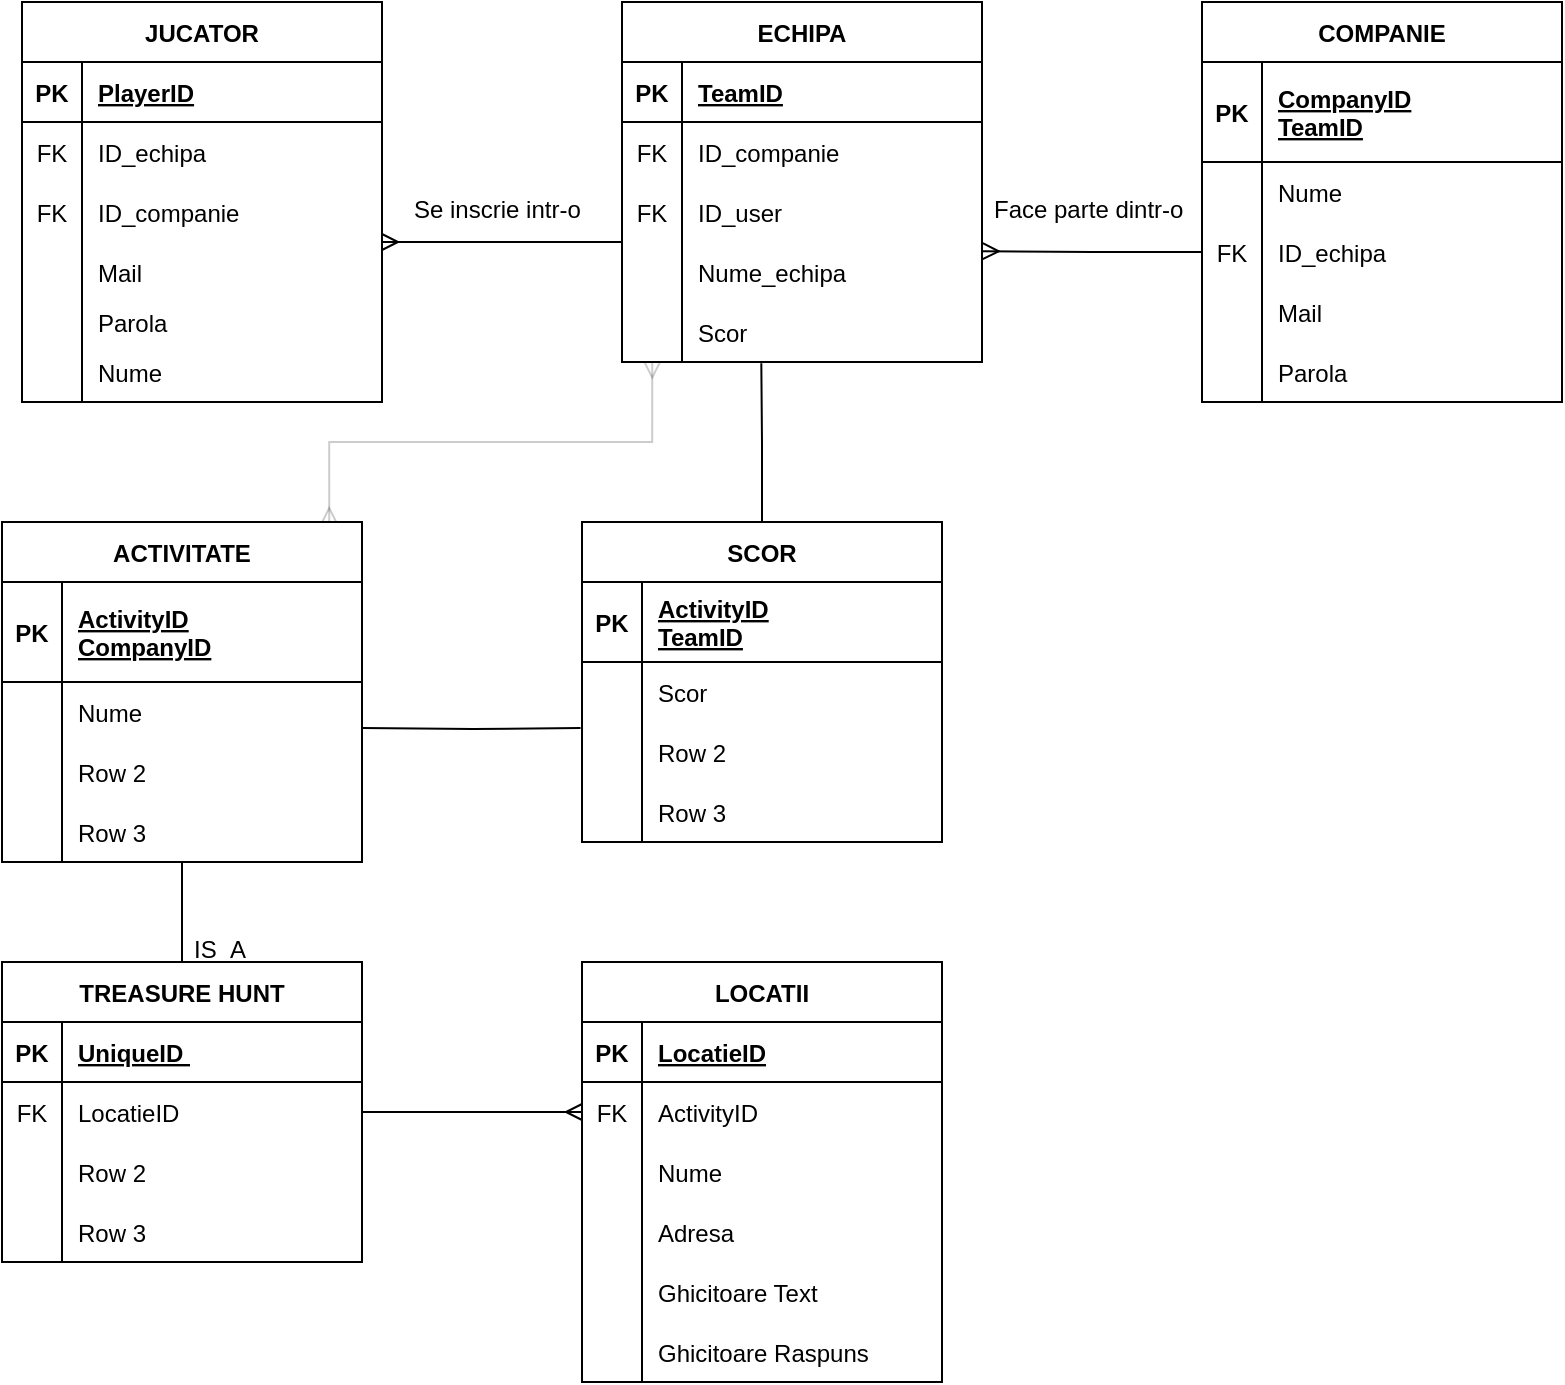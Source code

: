 <mxfile version="17.1.5" type="device"><diagram id="mz1QqFjOSYKeG3S1OMCg" name="Page-1"><mxGraphModel dx="1038" dy="547" grid="1" gridSize="10" guides="1" tooltips="1" connect="1" arrows="1" fold="1" page="1" pageScale="1" pageWidth="850" pageHeight="1100" math="0" shadow="0"><root><mxCell id="0"/><mxCell id="1" parent="0"/><mxCell id="dbJhk50xL3NboGdxP7ek-79" style="edgeStyle=orthogonalEdgeStyle;rounded=0;orthogonalLoop=1;jettySize=auto;html=1;endArrow=ERmany;endFill=0;startArrow=ERmany;startFill=0;exitX=0.084;exitY=0.993;exitDx=0;exitDy=0;exitPerimeter=0;entryX=0.909;entryY=0.006;entryDx=0;entryDy=0;entryPerimeter=0;fillColor=none;opacity=20;" parent="1" source="14LTwnTictSvSLCM12wS-8" target="dbJhk50xL3NboGdxP7ek-66" edge="1"><mxGeometry relative="1" as="geometry"><mxPoint x="414" y="280" as="targetPoint"/></mxGeometry></mxCell><mxCell id="dbJhk50xL3NboGdxP7ek-6" value="COMPANIE" style="shape=table;startSize=30;container=1;collapsible=1;childLayout=tableLayout;fixedRows=1;rowLines=0;fontStyle=1;align=center;resizeLast=1;" parent="1" vertex="1"><mxGeometry x="620" y="40" width="180" height="200" as="geometry"/></mxCell><mxCell id="dbJhk50xL3NboGdxP7ek-7" value="" style="shape=tableRow;horizontal=0;startSize=0;swimlaneHead=0;swimlaneBody=0;fillColor=none;collapsible=0;dropTarget=0;points=[[0,0.5],[1,0.5]];portConstraint=eastwest;top=0;left=0;right=0;bottom=1;" parent="dbJhk50xL3NboGdxP7ek-6" vertex="1"><mxGeometry y="30" width="180" height="50" as="geometry"/></mxCell><mxCell id="dbJhk50xL3NboGdxP7ek-8" value="PK" style="shape=partialRectangle;connectable=0;fillColor=none;top=0;left=0;bottom=0;right=0;fontStyle=1;overflow=hidden;" parent="dbJhk50xL3NboGdxP7ek-7" vertex="1"><mxGeometry width="30" height="50" as="geometry"><mxRectangle width="30" height="50" as="alternateBounds"/></mxGeometry></mxCell><mxCell id="dbJhk50xL3NboGdxP7ek-9" value="CompanyID&#10;TeamID" style="shape=partialRectangle;connectable=0;fillColor=none;top=0;left=0;bottom=0;right=0;align=left;spacingLeft=6;fontStyle=5;overflow=hidden;" parent="dbJhk50xL3NboGdxP7ek-7" vertex="1"><mxGeometry x="30" width="150" height="50" as="geometry"><mxRectangle width="150" height="50" as="alternateBounds"/></mxGeometry></mxCell><mxCell id="dbJhk50xL3NboGdxP7ek-10" value="" style="shape=tableRow;horizontal=0;startSize=0;swimlaneHead=0;swimlaneBody=0;fillColor=none;collapsible=0;dropTarget=0;points=[[0,0.5],[1,0.5]];portConstraint=eastwest;top=0;left=0;right=0;bottom=0;" parent="dbJhk50xL3NboGdxP7ek-6" vertex="1"><mxGeometry y="80" width="180" height="30" as="geometry"/></mxCell><mxCell id="dbJhk50xL3NboGdxP7ek-11" value="" style="shape=partialRectangle;connectable=0;fillColor=none;top=0;left=0;bottom=0;right=0;editable=1;overflow=hidden;" parent="dbJhk50xL3NboGdxP7ek-10" vertex="1"><mxGeometry width="30" height="30" as="geometry"><mxRectangle width="30" height="30" as="alternateBounds"/></mxGeometry></mxCell><mxCell id="dbJhk50xL3NboGdxP7ek-12" value="Nume" style="shape=partialRectangle;connectable=0;fillColor=none;top=0;left=0;bottom=0;right=0;align=left;spacingLeft=6;overflow=hidden;" parent="dbJhk50xL3NboGdxP7ek-10" vertex="1"><mxGeometry x="30" width="150" height="30" as="geometry"><mxRectangle width="150" height="30" as="alternateBounds"/></mxGeometry></mxCell><mxCell id="dbJhk50xL3NboGdxP7ek-13" value="" style="shape=tableRow;horizontal=0;startSize=0;swimlaneHead=0;swimlaneBody=0;fillColor=none;collapsible=0;dropTarget=0;points=[[0,0.5],[1,0.5]];portConstraint=eastwest;top=0;left=0;right=0;bottom=0;" parent="dbJhk50xL3NboGdxP7ek-6" vertex="1"><mxGeometry y="110" width="180" height="30" as="geometry"/></mxCell><mxCell id="dbJhk50xL3NboGdxP7ek-14" value="FK" style="shape=partialRectangle;connectable=0;fillColor=none;top=0;left=0;bottom=0;right=0;editable=1;overflow=hidden;" parent="dbJhk50xL3NboGdxP7ek-13" vertex="1"><mxGeometry width="30" height="30" as="geometry"><mxRectangle width="30" height="30" as="alternateBounds"/></mxGeometry></mxCell><mxCell id="dbJhk50xL3NboGdxP7ek-15" value="ID_echipa" style="shape=partialRectangle;connectable=0;fillColor=none;top=0;left=0;bottom=0;right=0;align=left;spacingLeft=6;overflow=hidden;" parent="dbJhk50xL3NboGdxP7ek-13" vertex="1"><mxGeometry x="30" width="150" height="30" as="geometry"><mxRectangle width="150" height="30" as="alternateBounds"/></mxGeometry></mxCell><mxCell id="dbJhk50xL3NboGdxP7ek-16" value="" style="shape=tableRow;horizontal=0;startSize=0;swimlaneHead=0;swimlaneBody=0;fillColor=none;collapsible=0;dropTarget=0;points=[[0,0.5],[1,0.5]];portConstraint=eastwest;top=0;left=0;right=0;bottom=0;" parent="dbJhk50xL3NboGdxP7ek-6" vertex="1"><mxGeometry y="140" width="180" height="30" as="geometry"/></mxCell><mxCell id="dbJhk50xL3NboGdxP7ek-17" value="" style="shape=partialRectangle;connectable=0;fillColor=none;top=0;left=0;bottom=0;right=0;editable=1;overflow=hidden;" parent="dbJhk50xL3NboGdxP7ek-16" vertex="1"><mxGeometry width="30" height="30" as="geometry"><mxRectangle width="30" height="30" as="alternateBounds"/></mxGeometry></mxCell><mxCell id="dbJhk50xL3NboGdxP7ek-18" value="Mail" style="shape=partialRectangle;connectable=0;fillColor=none;top=0;left=0;bottom=0;right=0;align=left;spacingLeft=6;overflow=hidden;" parent="dbJhk50xL3NboGdxP7ek-16" vertex="1"><mxGeometry x="30" width="150" height="30" as="geometry"><mxRectangle width="150" height="30" as="alternateBounds"/></mxGeometry></mxCell><mxCell id="14LTwnTictSvSLCM12wS-41" value="" style="shape=tableRow;horizontal=0;startSize=0;swimlaneHead=0;swimlaneBody=0;fillColor=none;collapsible=0;dropTarget=0;points=[[0,0.5],[1,0.5]];portConstraint=eastwest;top=0;left=0;right=0;bottom=0;" parent="dbJhk50xL3NboGdxP7ek-6" vertex="1"><mxGeometry y="170" width="180" height="30" as="geometry"/></mxCell><mxCell id="14LTwnTictSvSLCM12wS-42" value="" style="shape=partialRectangle;connectable=0;fillColor=none;top=0;left=0;bottom=0;right=0;editable=1;overflow=hidden;" parent="14LTwnTictSvSLCM12wS-41" vertex="1"><mxGeometry width="30" height="30" as="geometry"><mxRectangle width="30" height="30" as="alternateBounds"/></mxGeometry></mxCell><mxCell id="14LTwnTictSvSLCM12wS-43" value="Parola" style="shape=partialRectangle;connectable=0;fillColor=none;top=0;left=0;bottom=0;right=0;align=left;spacingLeft=6;overflow=hidden;" parent="14LTwnTictSvSLCM12wS-41" vertex="1"><mxGeometry x="30" width="150" height="30" as="geometry"><mxRectangle width="150" height="30" as="alternateBounds"/></mxGeometry></mxCell><mxCell id="dbJhk50xL3NboGdxP7ek-32" value="ECHIPA" style="shape=table;startSize=30;container=1;collapsible=1;childLayout=tableLayout;fixedRows=1;rowLines=0;fontStyle=1;align=center;resizeLast=1;" parent="1" vertex="1"><mxGeometry x="330" y="40" width="180" height="180" as="geometry"/></mxCell><mxCell id="dbJhk50xL3NboGdxP7ek-33" value="" style="shape=tableRow;horizontal=0;startSize=0;swimlaneHead=0;swimlaneBody=0;fillColor=none;collapsible=0;dropTarget=0;points=[[0,0.5],[1,0.5]];portConstraint=eastwest;top=0;left=0;right=0;bottom=1;" parent="dbJhk50xL3NboGdxP7ek-32" vertex="1"><mxGeometry y="30" width="180" height="30" as="geometry"/></mxCell><mxCell id="dbJhk50xL3NboGdxP7ek-34" value="PK" style="shape=partialRectangle;connectable=0;fillColor=none;top=0;left=0;bottom=0;right=0;fontStyle=1;overflow=hidden;" parent="dbJhk50xL3NboGdxP7ek-33" vertex="1"><mxGeometry width="30" height="30" as="geometry"><mxRectangle width="30" height="30" as="alternateBounds"/></mxGeometry></mxCell><mxCell id="dbJhk50xL3NboGdxP7ek-35" value="TeamID" style="shape=partialRectangle;connectable=0;fillColor=none;top=0;left=0;bottom=0;right=0;align=left;spacingLeft=6;fontStyle=5;overflow=hidden;" parent="dbJhk50xL3NboGdxP7ek-33" vertex="1"><mxGeometry x="30" width="150" height="30" as="geometry"><mxRectangle width="150" height="30" as="alternateBounds"/></mxGeometry></mxCell><mxCell id="dbJhk50xL3NboGdxP7ek-36" value="" style="shape=tableRow;horizontal=0;startSize=0;swimlaneHead=0;swimlaneBody=0;fillColor=none;collapsible=0;dropTarget=0;points=[[0,0.5],[1,0.5]];portConstraint=eastwest;top=0;left=0;right=0;bottom=0;" parent="dbJhk50xL3NboGdxP7ek-32" vertex="1"><mxGeometry y="60" width="180" height="30" as="geometry"/></mxCell><mxCell id="dbJhk50xL3NboGdxP7ek-37" value="FK" style="shape=partialRectangle;connectable=0;fillColor=none;top=0;left=0;bottom=0;right=0;editable=1;overflow=hidden;" parent="dbJhk50xL3NboGdxP7ek-36" vertex="1"><mxGeometry width="30" height="30" as="geometry"><mxRectangle width="30" height="30" as="alternateBounds"/></mxGeometry></mxCell><mxCell id="dbJhk50xL3NboGdxP7ek-38" value="ID_companie" style="shape=partialRectangle;connectable=0;fillColor=none;top=0;left=0;bottom=0;right=0;align=left;spacingLeft=6;overflow=hidden;" parent="dbJhk50xL3NboGdxP7ek-36" vertex="1"><mxGeometry x="30" width="150" height="30" as="geometry"><mxRectangle width="150" height="30" as="alternateBounds"/></mxGeometry></mxCell><mxCell id="dbJhk50xL3NboGdxP7ek-39" value="" style="shape=tableRow;horizontal=0;startSize=0;swimlaneHead=0;swimlaneBody=0;fillColor=none;collapsible=0;dropTarget=0;points=[[0,0.5],[1,0.5]];portConstraint=eastwest;top=0;left=0;right=0;bottom=0;" parent="dbJhk50xL3NboGdxP7ek-32" vertex="1"><mxGeometry y="90" width="180" height="30" as="geometry"/></mxCell><mxCell id="dbJhk50xL3NboGdxP7ek-40" value="FK" style="shape=partialRectangle;connectable=0;fillColor=none;top=0;left=0;bottom=0;right=0;editable=1;overflow=hidden;" parent="dbJhk50xL3NboGdxP7ek-39" vertex="1"><mxGeometry width="30" height="30" as="geometry"><mxRectangle width="30" height="30" as="alternateBounds"/></mxGeometry></mxCell><mxCell id="dbJhk50xL3NboGdxP7ek-41" value="ID_user" style="shape=partialRectangle;connectable=0;fillColor=none;top=0;left=0;bottom=0;right=0;align=left;spacingLeft=6;overflow=hidden;" parent="dbJhk50xL3NboGdxP7ek-39" vertex="1"><mxGeometry x="30" width="150" height="30" as="geometry"><mxRectangle width="150" height="30" as="alternateBounds"/></mxGeometry></mxCell><mxCell id="dbJhk50xL3NboGdxP7ek-42" value="" style="shape=tableRow;horizontal=0;startSize=0;swimlaneHead=0;swimlaneBody=0;fillColor=none;collapsible=0;dropTarget=0;points=[[0,0.5],[1,0.5]];portConstraint=eastwest;top=0;left=0;right=0;bottom=0;" parent="dbJhk50xL3NboGdxP7ek-32" vertex="1"><mxGeometry y="120" width="180" height="30" as="geometry"/></mxCell><mxCell id="dbJhk50xL3NboGdxP7ek-43" value="" style="shape=partialRectangle;connectable=0;fillColor=none;top=0;left=0;bottom=0;right=0;editable=1;overflow=hidden;" parent="dbJhk50xL3NboGdxP7ek-42" vertex="1"><mxGeometry width="30" height="30" as="geometry"><mxRectangle width="30" height="30" as="alternateBounds"/></mxGeometry></mxCell><mxCell id="dbJhk50xL3NboGdxP7ek-44" value="Nume_echipa" style="shape=partialRectangle;connectable=0;fillColor=none;top=0;left=0;bottom=0;right=0;align=left;spacingLeft=6;overflow=hidden;" parent="dbJhk50xL3NboGdxP7ek-42" vertex="1"><mxGeometry x="30" width="150" height="30" as="geometry"><mxRectangle width="150" height="30" as="alternateBounds"/></mxGeometry></mxCell><mxCell id="14LTwnTictSvSLCM12wS-8" value="" style="shape=tableRow;horizontal=0;startSize=0;swimlaneHead=0;swimlaneBody=0;fillColor=none;collapsible=0;dropTarget=0;points=[[0,0.5],[1,0.5]];portConstraint=eastwest;top=0;left=0;right=0;bottom=0;" parent="dbJhk50xL3NboGdxP7ek-32" vertex="1"><mxGeometry y="150" width="180" height="30" as="geometry"/></mxCell><mxCell id="14LTwnTictSvSLCM12wS-9" value="" style="shape=partialRectangle;connectable=0;fillColor=none;top=0;left=0;bottom=0;right=0;editable=1;overflow=hidden;" parent="14LTwnTictSvSLCM12wS-8" vertex="1"><mxGeometry width="30" height="30" as="geometry"><mxRectangle width="30" height="30" as="alternateBounds"/></mxGeometry></mxCell><mxCell id="14LTwnTictSvSLCM12wS-10" value="Scor" style="shape=partialRectangle;connectable=0;fillColor=none;top=0;left=0;bottom=0;right=0;align=left;spacingLeft=6;overflow=hidden;" parent="14LTwnTictSvSLCM12wS-8" vertex="1"><mxGeometry x="30" width="150" height="30" as="geometry"><mxRectangle width="150" height="30" as="alternateBounds"/></mxGeometry></mxCell><mxCell id="dbJhk50xL3NboGdxP7ek-49" style="edgeStyle=orthogonalEdgeStyle;rounded=0;orthogonalLoop=1;jettySize=auto;html=1;entryX=1.002;entryY=0.153;entryDx=0;entryDy=0;endArrow=ERmany;endFill=0;entryPerimeter=0;" parent="1" source="dbJhk50xL3NboGdxP7ek-13" target="dbJhk50xL3NboGdxP7ek-42" edge="1"><mxGeometry relative="1" as="geometry"/></mxCell><mxCell id="dbJhk50xL3NboGdxP7ek-50" value="Se inscrie intr-o" style="text;strokeColor=none;fillColor=none;spacingLeft=4;spacingRight=4;overflow=hidden;rotatable=0;points=[[0,0.5],[1,0.5]];portConstraint=eastwest;fontSize=12;" parent="1" vertex="1"><mxGeometry x="220" y="130" width="100" height="30" as="geometry"/></mxCell><mxCell id="dbJhk50xL3NboGdxP7ek-51" value="JUCATOR" style="shape=table;startSize=30;container=1;collapsible=1;childLayout=tableLayout;fixedRows=1;rowLines=0;fontStyle=1;align=center;resizeLast=1;" parent="1" vertex="1"><mxGeometry x="30" y="40" width="180" height="200" as="geometry"/></mxCell><mxCell id="dbJhk50xL3NboGdxP7ek-52" value="" style="shape=tableRow;horizontal=0;startSize=0;swimlaneHead=0;swimlaneBody=0;fillColor=none;collapsible=0;dropTarget=0;points=[[0,0.5],[1,0.5]];portConstraint=eastwest;top=0;left=0;right=0;bottom=1;" parent="dbJhk50xL3NboGdxP7ek-51" vertex="1"><mxGeometry y="30" width="180" height="30" as="geometry"/></mxCell><mxCell id="dbJhk50xL3NboGdxP7ek-53" value="PK" style="shape=partialRectangle;connectable=0;fillColor=none;top=0;left=0;bottom=0;right=0;fontStyle=1;overflow=hidden;" parent="dbJhk50xL3NboGdxP7ek-52" vertex="1"><mxGeometry width="30" height="30" as="geometry"><mxRectangle width="30" height="30" as="alternateBounds"/></mxGeometry></mxCell><mxCell id="dbJhk50xL3NboGdxP7ek-54" value="PlayerID" style="shape=partialRectangle;connectable=0;fillColor=none;top=0;left=0;bottom=0;right=0;align=left;spacingLeft=6;fontStyle=5;overflow=hidden;" parent="dbJhk50xL3NboGdxP7ek-52" vertex="1"><mxGeometry x="30" width="150" height="30" as="geometry"><mxRectangle width="150" height="30" as="alternateBounds"/></mxGeometry></mxCell><mxCell id="dbJhk50xL3NboGdxP7ek-55" value="" style="shape=tableRow;horizontal=0;startSize=0;swimlaneHead=0;swimlaneBody=0;fillColor=none;collapsible=0;dropTarget=0;points=[[0,0.5],[1,0.5]];portConstraint=eastwest;top=0;left=0;right=0;bottom=0;" parent="dbJhk50xL3NboGdxP7ek-51" vertex="1"><mxGeometry y="60" width="180" height="30" as="geometry"/></mxCell><mxCell id="dbJhk50xL3NboGdxP7ek-56" value="FK" style="shape=partialRectangle;connectable=0;fillColor=none;top=0;left=0;bottom=0;right=0;editable=1;overflow=hidden;" parent="dbJhk50xL3NboGdxP7ek-55" vertex="1"><mxGeometry width="30" height="30" as="geometry"><mxRectangle width="30" height="30" as="alternateBounds"/></mxGeometry></mxCell><mxCell id="dbJhk50xL3NboGdxP7ek-57" value="ID_echipa" style="shape=partialRectangle;connectable=0;fillColor=none;top=0;left=0;bottom=0;right=0;align=left;spacingLeft=6;overflow=hidden;" parent="dbJhk50xL3NboGdxP7ek-55" vertex="1"><mxGeometry x="30" width="150" height="30" as="geometry"><mxRectangle width="150" height="30" as="alternateBounds"/></mxGeometry></mxCell><mxCell id="dbJhk50xL3NboGdxP7ek-58" value="" style="shape=tableRow;horizontal=0;startSize=0;swimlaneHead=0;swimlaneBody=0;fillColor=none;collapsible=0;dropTarget=0;points=[[0,0.5],[1,0.5]];portConstraint=eastwest;top=0;left=0;right=0;bottom=0;" parent="dbJhk50xL3NboGdxP7ek-51" vertex="1"><mxGeometry y="90" width="180" height="30" as="geometry"/></mxCell><mxCell id="dbJhk50xL3NboGdxP7ek-59" value="FK" style="shape=partialRectangle;connectable=0;fillColor=none;top=0;left=0;bottom=0;right=0;editable=1;overflow=hidden;" parent="dbJhk50xL3NboGdxP7ek-58" vertex="1"><mxGeometry width="30" height="30" as="geometry"><mxRectangle width="30" height="30" as="alternateBounds"/></mxGeometry></mxCell><mxCell id="dbJhk50xL3NboGdxP7ek-60" value="ID_companie" style="shape=partialRectangle;connectable=0;fillColor=none;top=0;left=0;bottom=0;right=0;align=left;spacingLeft=6;overflow=hidden;" parent="dbJhk50xL3NboGdxP7ek-58" vertex="1"><mxGeometry x="30" width="150" height="30" as="geometry"><mxRectangle width="150" height="30" as="alternateBounds"/></mxGeometry></mxCell><mxCell id="dbJhk50xL3NboGdxP7ek-61" value="" style="shape=tableRow;horizontal=0;startSize=0;swimlaneHead=0;swimlaneBody=0;fillColor=none;collapsible=0;dropTarget=0;points=[[0,0.5],[1,0.5]];portConstraint=eastwest;top=0;left=0;right=0;bottom=0;" parent="dbJhk50xL3NboGdxP7ek-51" vertex="1"><mxGeometry y="120" width="180" height="30" as="geometry"/></mxCell><mxCell id="dbJhk50xL3NboGdxP7ek-62" value="" style="shape=partialRectangle;connectable=0;fillColor=none;top=0;left=0;bottom=0;right=0;editable=1;overflow=hidden;" parent="dbJhk50xL3NboGdxP7ek-61" vertex="1"><mxGeometry width="30" height="30" as="geometry"><mxRectangle width="30" height="30" as="alternateBounds"/></mxGeometry></mxCell><mxCell id="dbJhk50xL3NboGdxP7ek-63" value="Mail" style="shape=partialRectangle;connectable=0;fillColor=none;top=0;left=0;bottom=0;right=0;align=left;spacingLeft=6;overflow=hidden;" parent="dbJhk50xL3NboGdxP7ek-61" vertex="1"><mxGeometry x="30" width="150" height="30" as="geometry"><mxRectangle width="150" height="30" as="alternateBounds"/></mxGeometry></mxCell><mxCell id="14LTwnTictSvSLCM12wS-2" value="" style="shape=tableRow;horizontal=0;startSize=0;swimlaneHead=0;swimlaneBody=0;fillColor=none;collapsible=0;dropTarget=0;points=[[0,0.5],[1,0.5]];portConstraint=eastwest;top=0;left=0;right=0;bottom=0;" parent="dbJhk50xL3NboGdxP7ek-51" vertex="1"><mxGeometry y="150" width="180" height="20" as="geometry"/></mxCell><mxCell id="14LTwnTictSvSLCM12wS-3" value="" style="shape=partialRectangle;connectable=0;fillColor=none;top=0;left=0;bottom=0;right=0;editable=1;overflow=hidden;" parent="14LTwnTictSvSLCM12wS-2" vertex="1"><mxGeometry width="30" height="20" as="geometry"><mxRectangle width="30" height="20" as="alternateBounds"/></mxGeometry></mxCell><mxCell id="14LTwnTictSvSLCM12wS-4" value="Parola" style="shape=partialRectangle;connectable=0;fillColor=none;top=0;left=0;bottom=0;right=0;align=left;spacingLeft=6;overflow=hidden;" parent="14LTwnTictSvSLCM12wS-2" vertex="1"><mxGeometry x="30" width="150" height="20" as="geometry"><mxRectangle width="150" height="20" as="alternateBounds"/></mxGeometry></mxCell><mxCell id="14LTwnTictSvSLCM12wS-5" value="" style="shape=tableRow;horizontal=0;startSize=0;swimlaneHead=0;swimlaneBody=0;fillColor=none;collapsible=0;dropTarget=0;points=[[0,0.5],[1,0.5]];portConstraint=eastwest;top=0;left=0;right=0;bottom=0;" parent="dbJhk50xL3NboGdxP7ek-51" vertex="1"><mxGeometry y="170" width="180" height="30" as="geometry"/></mxCell><mxCell id="14LTwnTictSvSLCM12wS-6" value="" style="shape=partialRectangle;connectable=0;fillColor=none;top=0;left=0;bottom=0;right=0;editable=1;overflow=hidden;" parent="14LTwnTictSvSLCM12wS-5" vertex="1"><mxGeometry width="30" height="30" as="geometry"><mxRectangle width="30" height="30" as="alternateBounds"/></mxGeometry></mxCell><mxCell id="14LTwnTictSvSLCM12wS-7" value="Nume" style="shape=partialRectangle;connectable=0;fillColor=none;top=0;left=0;bottom=0;right=0;align=left;spacingLeft=6;overflow=hidden;" parent="14LTwnTictSvSLCM12wS-5" vertex="1"><mxGeometry x="30" width="150" height="30" as="geometry"><mxRectangle width="150" height="30" as="alternateBounds"/></mxGeometry></mxCell><mxCell id="14LTwnTictSvSLCM12wS-39" style="edgeStyle=orthogonalEdgeStyle;rounded=0;orthogonalLoop=1;jettySize=auto;html=1;endArrow=none;endFill=0;" parent="1" source="dbJhk50xL3NboGdxP7ek-66" target="14LTwnTictSvSLCM12wS-26" edge="1"><mxGeometry relative="1" as="geometry"><mxPoint x="110" y="560" as="targetPoint"/></mxGeometry></mxCell><mxCell id="dbJhk50xL3NboGdxP7ek-66" value="ACTIVITATE" style="shape=table;startSize=30;container=1;collapsible=1;childLayout=tableLayout;fixedRows=1;rowLines=0;fontStyle=1;align=center;resizeLast=1;" parent="1" vertex="1"><mxGeometry x="20" y="300" width="180" height="170" as="geometry"/></mxCell><mxCell id="dbJhk50xL3NboGdxP7ek-67" value="" style="shape=tableRow;horizontal=0;startSize=0;swimlaneHead=0;swimlaneBody=0;fillColor=none;collapsible=0;dropTarget=0;points=[[0,0.5],[1,0.5]];portConstraint=eastwest;top=0;left=0;right=0;bottom=1;" parent="dbJhk50xL3NboGdxP7ek-66" vertex="1"><mxGeometry y="30" width="180" height="50" as="geometry"/></mxCell><mxCell id="dbJhk50xL3NboGdxP7ek-68" value="PK" style="shape=partialRectangle;connectable=0;fillColor=none;top=0;left=0;bottom=0;right=0;fontStyle=1;overflow=hidden;" parent="dbJhk50xL3NboGdxP7ek-67" vertex="1"><mxGeometry width="30" height="50" as="geometry"><mxRectangle width="30" height="50" as="alternateBounds"/></mxGeometry></mxCell><mxCell id="dbJhk50xL3NboGdxP7ek-69" value="ActivityID&#10;CompanyID" style="shape=partialRectangle;connectable=0;fillColor=none;top=0;left=0;bottom=0;right=0;align=left;spacingLeft=6;fontStyle=5;overflow=hidden;" parent="dbJhk50xL3NboGdxP7ek-67" vertex="1"><mxGeometry x="30" width="150" height="50" as="geometry"><mxRectangle width="150" height="50" as="alternateBounds"/></mxGeometry></mxCell><mxCell id="dbJhk50xL3NboGdxP7ek-70" value="" style="shape=tableRow;horizontal=0;startSize=0;swimlaneHead=0;swimlaneBody=0;fillColor=none;collapsible=0;dropTarget=0;points=[[0,0.5],[1,0.5]];portConstraint=eastwest;top=0;left=0;right=0;bottom=0;" parent="dbJhk50xL3NboGdxP7ek-66" vertex="1"><mxGeometry y="80" width="180" height="30" as="geometry"/></mxCell><mxCell id="dbJhk50xL3NboGdxP7ek-71" value="" style="shape=partialRectangle;connectable=0;fillColor=none;top=0;left=0;bottom=0;right=0;editable=1;overflow=hidden;" parent="dbJhk50xL3NboGdxP7ek-70" vertex="1"><mxGeometry width="30" height="30" as="geometry"><mxRectangle width="30" height="30" as="alternateBounds"/></mxGeometry></mxCell><mxCell id="dbJhk50xL3NboGdxP7ek-72" value="Nume" style="shape=partialRectangle;connectable=0;fillColor=none;top=0;left=0;bottom=0;right=0;align=left;spacingLeft=6;overflow=hidden;" parent="dbJhk50xL3NboGdxP7ek-70" vertex="1"><mxGeometry x="30" width="150" height="30" as="geometry"><mxRectangle width="150" height="30" as="alternateBounds"/></mxGeometry></mxCell><mxCell id="dbJhk50xL3NboGdxP7ek-73" value="" style="shape=tableRow;horizontal=0;startSize=0;swimlaneHead=0;swimlaneBody=0;fillColor=none;collapsible=0;dropTarget=0;points=[[0,0.5],[1,0.5]];portConstraint=eastwest;top=0;left=0;right=0;bottom=0;" parent="dbJhk50xL3NboGdxP7ek-66" vertex="1"><mxGeometry y="110" width="180" height="30" as="geometry"/></mxCell><mxCell id="dbJhk50xL3NboGdxP7ek-74" value="" style="shape=partialRectangle;connectable=0;fillColor=none;top=0;left=0;bottom=0;right=0;editable=1;overflow=hidden;" parent="dbJhk50xL3NboGdxP7ek-73" vertex="1"><mxGeometry width="30" height="30" as="geometry"><mxRectangle width="30" height="30" as="alternateBounds"/></mxGeometry></mxCell><mxCell id="dbJhk50xL3NboGdxP7ek-75" value="Row 2" style="shape=partialRectangle;connectable=0;fillColor=none;top=0;left=0;bottom=0;right=0;align=left;spacingLeft=6;overflow=hidden;" parent="dbJhk50xL3NboGdxP7ek-73" vertex="1"><mxGeometry x="30" width="150" height="30" as="geometry"><mxRectangle width="150" height="30" as="alternateBounds"/></mxGeometry></mxCell><mxCell id="dbJhk50xL3NboGdxP7ek-76" value="" style="shape=tableRow;horizontal=0;startSize=0;swimlaneHead=0;swimlaneBody=0;fillColor=none;collapsible=0;dropTarget=0;points=[[0,0.5],[1,0.5]];portConstraint=eastwest;top=0;left=0;right=0;bottom=0;" parent="dbJhk50xL3NboGdxP7ek-66" vertex="1"><mxGeometry y="140" width="180" height="30" as="geometry"/></mxCell><mxCell id="dbJhk50xL3NboGdxP7ek-77" value="" style="shape=partialRectangle;connectable=0;fillColor=none;top=0;left=0;bottom=0;right=0;editable=1;overflow=hidden;" parent="dbJhk50xL3NboGdxP7ek-76" vertex="1"><mxGeometry width="30" height="30" as="geometry"><mxRectangle width="30" height="30" as="alternateBounds"/></mxGeometry></mxCell><mxCell id="dbJhk50xL3NboGdxP7ek-78" value="Row 3" style="shape=partialRectangle;connectable=0;fillColor=none;top=0;left=0;bottom=0;right=0;align=left;spacingLeft=6;overflow=hidden;" parent="dbJhk50xL3NboGdxP7ek-76" vertex="1"><mxGeometry x="30" width="150" height="30" as="geometry"><mxRectangle width="150" height="30" as="alternateBounds"/></mxGeometry></mxCell><mxCell id="dbJhk50xL3NboGdxP7ek-86" style="edgeStyle=orthogonalEdgeStyle;rounded=0;orthogonalLoop=1;jettySize=auto;html=1;startArrow=none;startFill=0;endArrow=ERmany;endFill=0;" parent="1" source="dbJhk50xL3NboGdxP7ek-39" edge="1"><mxGeometry relative="1" as="geometry"><mxPoint x="210" y="160" as="targetPoint"/><Array as="points"><mxPoint x="210" y="160"/></Array></mxGeometry></mxCell><mxCell id="dbJhk50xL3NboGdxP7ek-89" value="Face parte dintr-o" style="text;strokeColor=none;fillColor=none;spacingLeft=4;spacingRight=4;overflow=hidden;rotatable=0;points=[[0,0.5],[1,0.5]];portConstraint=eastwest;fontSize=12;" parent="1" vertex="1"><mxGeometry x="510" y="130" width="110" height="30" as="geometry"/></mxCell><mxCell id="14LTwnTictSvSLCM12wS-24" style="edgeStyle=orthogonalEdgeStyle;rounded=0;orthogonalLoop=1;jettySize=auto;html=1;entryX=0.387;entryY=1.02;entryDx=0;entryDy=0;entryPerimeter=0;endArrow=none;endFill=0;" parent="1" source="14LTwnTictSvSLCM12wS-11" target="14LTwnTictSvSLCM12wS-8" edge="1"><mxGeometry relative="1" as="geometry"/></mxCell><mxCell id="14LTwnTictSvSLCM12wS-11" value="SCOR" style="shape=table;startSize=30;container=1;collapsible=1;childLayout=tableLayout;fixedRows=1;rowLines=0;fontStyle=1;align=center;resizeLast=1;" parent="1" vertex="1"><mxGeometry x="310" y="300" width="180" height="160" as="geometry"/></mxCell><mxCell id="14LTwnTictSvSLCM12wS-12" value="" style="shape=tableRow;horizontal=0;startSize=0;swimlaneHead=0;swimlaneBody=0;fillColor=none;collapsible=0;dropTarget=0;points=[[0,0.5],[1,0.5]];portConstraint=eastwest;top=0;left=0;right=0;bottom=1;" parent="14LTwnTictSvSLCM12wS-11" vertex="1"><mxGeometry y="30" width="180" height="40" as="geometry"/></mxCell><mxCell id="14LTwnTictSvSLCM12wS-13" value="PK" style="shape=partialRectangle;connectable=0;fillColor=none;top=0;left=0;bottom=0;right=0;fontStyle=1;overflow=hidden;" parent="14LTwnTictSvSLCM12wS-12" vertex="1"><mxGeometry width="30" height="40" as="geometry"><mxRectangle width="30" height="40" as="alternateBounds"/></mxGeometry></mxCell><mxCell id="14LTwnTictSvSLCM12wS-14" value="ActivityID&#10;TeamID" style="shape=partialRectangle;connectable=0;fillColor=none;top=0;left=0;bottom=0;right=0;align=left;spacingLeft=6;fontStyle=5;overflow=hidden;" parent="14LTwnTictSvSLCM12wS-12" vertex="1"><mxGeometry x="30" width="150" height="40" as="geometry"><mxRectangle width="150" height="40" as="alternateBounds"/></mxGeometry></mxCell><mxCell id="14LTwnTictSvSLCM12wS-15" value="" style="shape=tableRow;horizontal=0;startSize=0;swimlaneHead=0;swimlaneBody=0;fillColor=none;collapsible=0;dropTarget=0;points=[[0,0.5],[1,0.5]];portConstraint=eastwest;top=0;left=0;right=0;bottom=0;" parent="14LTwnTictSvSLCM12wS-11" vertex="1"><mxGeometry y="70" width="180" height="30" as="geometry"/></mxCell><mxCell id="14LTwnTictSvSLCM12wS-16" value="" style="shape=partialRectangle;connectable=0;fillColor=none;top=0;left=0;bottom=0;right=0;editable=1;overflow=hidden;" parent="14LTwnTictSvSLCM12wS-15" vertex="1"><mxGeometry width="30" height="30" as="geometry"><mxRectangle width="30" height="30" as="alternateBounds"/></mxGeometry></mxCell><mxCell id="14LTwnTictSvSLCM12wS-17" value="Scor" style="shape=partialRectangle;connectable=0;fillColor=none;top=0;left=0;bottom=0;right=0;align=left;spacingLeft=6;overflow=hidden;" parent="14LTwnTictSvSLCM12wS-15" vertex="1"><mxGeometry x="30" width="150" height="30" as="geometry"><mxRectangle width="150" height="30" as="alternateBounds"/></mxGeometry></mxCell><mxCell id="14LTwnTictSvSLCM12wS-18" value="" style="shape=tableRow;horizontal=0;startSize=0;swimlaneHead=0;swimlaneBody=0;fillColor=none;collapsible=0;dropTarget=0;points=[[0,0.5],[1,0.5]];portConstraint=eastwest;top=0;left=0;right=0;bottom=0;" parent="14LTwnTictSvSLCM12wS-11" vertex="1"><mxGeometry y="100" width="180" height="30" as="geometry"/></mxCell><mxCell id="14LTwnTictSvSLCM12wS-19" value="" style="shape=partialRectangle;connectable=0;fillColor=none;top=0;left=0;bottom=0;right=0;editable=1;overflow=hidden;" parent="14LTwnTictSvSLCM12wS-18" vertex="1"><mxGeometry width="30" height="30" as="geometry"><mxRectangle width="30" height="30" as="alternateBounds"/></mxGeometry></mxCell><mxCell id="14LTwnTictSvSLCM12wS-20" value="Row 2" style="shape=partialRectangle;connectable=0;fillColor=none;top=0;left=0;bottom=0;right=0;align=left;spacingLeft=6;overflow=hidden;" parent="14LTwnTictSvSLCM12wS-18" vertex="1"><mxGeometry x="30" width="150" height="30" as="geometry"><mxRectangle width="150" height="30" as="alternateBounds"/></mxGeometry></mxCell><mxCell id="14LTwnTictSvSLCM12wS-21" value="" style="shape=tableRow;horizontal=0;startSize=0;swimlaneHead=0;swimlaneBody=0;fillColor=none;collapsible=0;dropTarget=0;points=[[0,0.5],[1,0.5]];portConstraint=eastwest;top=0;left=0;right=0;bottom=0;" parent="14LTwnTictSvSLCM12wS-11" vertex="1"><mxGeometry y="130" width="180" height="30" as="geometry"/></mxCell><mxCell id="14LTwnTictSvSLCM12wS-22" value="" style="shape=partialRectangle;connectable=0;fillColor=none;top=0;left=0;bottom=0;right=0;editable=1;overflow=hidden;" parent="14LTwnTictSvSLCM12wS-21" vertex="1"><mxGeometry width="30" height="30" as="geometry"><mxRectangle width="30" height="30" as="alternateBounds"/></mxGeometry></mxCell><mxCell id="14LTwnTictSvSLCM12wS-23" value="Row 3" style="shape=partialRectangle;connectable=0;fillColor=none;top=0;left=0;bottom=0;right=0;align=left;spacingLeft=6;overflow=hidden;" parent="14LTwnTictSvSLCM12wS-21" vertex="1"><mxGeometry x="30" width="150" height="30" as="geometry"><mxRectangle width="150" height="30" as="alternateBounds"/></mxGeometry></mxCell><mxCell id="14LTwnTictSvSLCM12wS-25" style="edgeStyle=orthogonalEdgeStyle;rounded=0;orthogonalLoop=1;jettySize=auto;html=1;entryX=-0.004;entryY=0.1;entryDx=0;entryDy=0;entryPerimeter=0;endArrow=none;endFill=0;" parent="1" target="14LTwnTictSvSLCM12wS-18" edge="1"><mxGeometry relative="1" as="geometry"><mxPoint x="200" y="403" as="sourcePoint"/></mxGeometry></mxCell><mxCell id="14LTwnTictSvSLCM12wS-26" value="TREASURE HUNT" style="shape=table;startSize=30;container=1;collapsible=1;childLayout=tableLayout;fixedRows=1;rowLines=0;fontStyle=1;align=center;resizeLast=1;" parent="1" vertex="1"><mxGeometry x="20" y="520" width="180" height="150" as="geometry"/></mxCell><mxCell id="14LTwnTictSvSLCM12wS-27" value="" style="shape=tableRow;horizontal=0;startSize=0;swimlaneHead=0;swimlaneBody=0;fillColor=none;collapsible=0;dropTarget=0;points=[[0,0.5],[1,0.5]];portConstraint=eastwest;top=0;left=0;right=0;bottom=1;" parent="14LTwnTictSvSLCM12wS-26" vertex="1"><mxGeometry y="30" width="180" height="30" as="geometry"/></mxCell><mxCell id="14LTwnTictSvSLCM12wS-28" value="PK" style="shape=partialRectangle;connectable=0;fillColor=none;top=0;left=0;bottom=0;right=0;fontStyle=1;overflow=hidden;" parent="14LTwnTictSvSLCM12wS-27" vertex="1"><mxGeometry width="30" height="30" as="geometry"><mxRectangle width="30" height="30" as="alternateBounds"/></mxGeometry></mxCell><mxCell id="14LTwnTictSvSLCM12wS-29" value="UniqueID " style="shape=partialRectangle;connectable=0;fillColor=none;top=0;left=0;bottom=0;right=0;align=left;spacingLeft=6;fontStyle=5;overflow=hidden;" parent="14LTwnTictSvSLCM12wS-27" vertex="1"><mxGeometry x="30" width="150" height="30" as="geometry"><mxRectangle width="150" height="30" as="alternateBounds"/></mxGeometry></mxCell><mxCell id="14LTwnTictSvSLCM12wS-30" value="" style="shape=tableRow;horizontal=0;startSize=0;swimlaneHead=0;swimlaneBody=0;fillColor=none;collapsible=0;dropTarget=0;points=[[0,0.5],[1,0.5]];portConstraint=eastwest;top=0;left=0;right=0;bottom=0;" parent="14LTwnTictSvSLCM12wS-26" vertex="1"><mxGeometry y="60" width="180" height="30" as="geometry"/></mxCell><mxCell id="14LTwnTictSvSLCM12wS-31" value="FK" style="shape=partialRectangle;connectable=0;fillColor=none;top=0;left=0;bottom=0;right=0;editable=1;overflow=hidden;" parent="14LTwnTictSvSLCM12wS-30" vertex="1"><mxGeometry width="30" height="30" as="geometry"><mxRectangle width="30" height="30" as="alternateBounds"/></mxGeometry></mxCell><mxCell id="14LTwnTictSvSLCM12wS-32" value="LocatieID" style="shape=partialRectangle;connectable=0;fillColor=none;top=0;left=0;bottom=0;right=0;align=left;spacingLeft=6;overflow=hidden;" parent="14LTwnTictSvSLCM12wS-30" vertex="1"><mxGeometry x="30" width="150" height="30" as="geometry"><mxRectangle width="150" height="30" as="alternateBounds"/></mxGeometry></mxCell><mxCell id="14LTwnTictSvSLCM12wS-33" value="" style="shape=tableRow;horizontal=0;startSize=0;swimlaneHead=0;swimlaneBody=0;fillColor=none;collapsible=0;dropTarget=0;points=[[0,0.5],[1,0.5]];portConstraint=eastwest;top=0;left=0;right=0;bottom=0;" parent="14LTwnTictSvSLCM12wS-26" vertex="1"><mxGeometry y="90" width="180" height="30" as="geometry"/></mxCell><mxCell id="14LTwnTictSvSLCM12wS-34" value="" style="shape=partialRectangle;connectable=0;fillColor=none;top=0;left=0;bottom=0;right=0;editable=1;overflow=hidden;" parent="14LTwnTictSvSLCM12wS-33" vertex="1"><mxGeometry width="30" height="30" as="geometry"><mxRectangle width="30" height="30" as="alternateBounds"/></mxGeometry></mxCell><mxCell id="14LTwnTictSvSLCM12wS-35" value="Row 2" style="shape=partialRectangle;connectable=0;fillColor=none;top=0;left=0;bottom=0;right=0;align=left;spacingLeft=6;overflow=hidden;" parent="14LTwnTictSvSLCM12wS-33" vertex="1"><mxGeometry x="30" width="150" height="30" as="geometry"><mxRectangle width="150" height="30" as="alternateBounds"/></mxGeometry></mxCell><mxCell id="14LTwnTictSvSLCM12wS-36" value="" style="shape=tableRow;horizontal=0;startSize=0;swimlaneHead=0;swimlaneBody=0;fillColor=none;collapsible=0;dropTarget=0;points=[[0,0.5],[1,0.5]];portConstraint=eastwest;top=0;left=0;right=0;bottom=0;" parent="14LTwnTictSvSLCM12wS-26" vertex="1"><mxGeometry y="120" width="180" height="30" as="geometry"/></mxCell><mxCell id="14LTwnTictSvSLCM12wS-37" value="" style="shape=partialRectangle;connectable=0;fillColor=none;top=0;left=0;bottom=0;right=0;editable=1;overflow=hidden;" parent="14LTwnTictSvSLCM12wS-36" vertex="1"><mxGeometry width="30" height="30" as="geometry"><mxRectangle width="30" height="30" as="alternateBounds"/></mxGeometry></mxCell><mxCell id="14LTwnTictSvSLCM12wS-38" value="Row 3" style="shape=partialRectangle;connectable=0;fillColor=none;top=0;left=0;bottom=0;right=0;align=left;spacingLeft=6;overflow=hidden;" parent="14LTwnTictSvSLCM12wS-36" vertex="1"><mxGeometry x="30" width="150" height="30" as="geometry"><mxRectangle width="150" height="30" as="alternateBounds"/></mxGeometry></mxCell><mxCell id="14LTwnTictSvSLCM12wS-40" value="IS_A" style="text;strokeColor=none;fillColor=none;spacingLeft=4;spacingRight=4;overflow=hidden;rotatable=0;points=[[0,0.5],[1,0.5]];portConstraint=eastwest;fontSize=12;" parent="1" vertex="1"><mxGeometry x="110" y="500" width="40" height="30" as="geometry"/></mxCell><mxCell id="14LTwnTictSvSLCM12wS-44" value="LOCATII" style="shape=table;startSize=30;container=1;collapsible=1;childLayout=tableLayout;fixedRows=1;rowLines=0;fontStyle=1;align=center;resizeLast=1;" parent="1" vertex="1"><mxGeometry x="310" y="520" width="180" height="210" as="geometry"/></mxCell><mxCell id="14LTwnTictSvSLCM12wS-45" value="" style="shape=tableRow;horizontal=0;startSize=0;swimlaneHead=0;swimlaneBody=0;fillColor=none;collapsible=0;dropTarget=0;points=[[0,0.5],[1,0.5]];portConstraint=eastwest;top=0;left=0;right=0;bottom=1;" parent="14LTwnTictSvSLCM12wS-44" vertex="1"><mxGeometry y="30" width="180" height="30" as="geometry"/></mxCell><mxCell id="14LTwnTictSvSLCM12wS-46" value="PK" style="shape=partialRectangle;connectable=0;fillColor=none;top=0;left=0;bottom=0;right=0;fontStyle=1;overflow=hidden;" parent="14LTwnTictSvSLCM12wS-45" vertex="1"><mxGeometry width="30" height="30" as="geometry"><mxRectangle width="30" height="30" as="alternateBounds"/></mxGeometry></mxCell><mxCell id="14LTwnTictSvSLCM12wS-47" value="LocatieID" style="shape=partialRectangle;connectable=0;fillColor=none;top=0;left=0;bottom=0;right=0;align=left;spacingLeft=6;fontStyle=5;overflow=hidden;" parent="14LTwnTictSvSLCM12wS-45" vertex="1"><mxGeometry x="30" width="150" height="30" as="geometry"><mxRectangle width="150" height="30" as="alternateBounds"/></mxGeometry></mxCell><mxCell id="14LTwnTictSvSLCM12wS-48" value="" style="shape=tableRow;horizontal=0;startSize=0;swimlaneHead=0;swimlaneBody=0;fillColor=none;collapsible=0;dropTarget=0;points=[[0,0.5],[1,0.5]];portConstraint=eastwest;top=0;left=0;right=0;bottom=0;" parent="14LTwnTictSvSLCM12wS-44" vertex="1"><mxGeometry y="60" width="180" height="30" as="geometry"/></mxCell><mxCell id="14LTwnTictSvSLCM12wS-49" value="FK" style="shape=partialRectangle;connectable=0;fillColor=none;top=0;left=0;bottom=0;right=0;editable=1;overflow=hidden;" parent="14LTwnTictSvSLCM12wS-48" vertex="1"><mxGeometry width="30" height="30" as="geometry"><mxRectangle width="30" height="30" as="alternateBounds"/></mxGeometry></mxCell><mxCell id="14LTwnTictSvSLCM12wS-50" value="ActivityID" style="shape=partialRectangle;connectable=0;fillColor=none;top=0;left=0;bottom=0;right=0;align=left;spacingLeft=6;overflow=hidden;" parent="14LTwnTictSvSLCM12wS-48" vertex="1"><mxGeometry x="30" width="150" height="30" as="geometry"><mxRectangle width="150" height="30" as="alternateBounds"/></mxGeometry></mxCell><mxCell id="14LTwnTictSvSLCM12wS-51" value="" style="shape=tableRow;horizontal=0;startSize=0;swimlaneHead=0;swimlaneBody=0;fillColor=none;collapsible=0;dropTarget=0;points=[[0,0.5],[1,0.5]];portConstraint=eastwest;top=0;left=0;right=0;bottom=0;" parent="14LTwnTictSvSLCM12wS-44" vertex="1"><mxGeometry y="90" width="180" height="30" as="geometry"/></mxCell><mxCell id="14LTwnTictSvSLCM12wS-52" value="" style="shape=partialRectangle;connectable=0;fillColor=none;top=0;left=0;bottom=0;right=0;editable=1;overflow=hidden;" parent="14LTwnTictSvSLCM12wS-51" vertex="1"><mxGeometry width="30" height="30" as="geometry"><mxRectangle width="30" height="30" as="alternateBounds"/></mxGeometry></mxCell><mxCell id="14LTwnTictSvSLCM12wS-53" value="Nume" style="shape=partialRectangle;connectable=0;fillColor=none;top=0;left=0;bottom=0;right=0;align=left;spacingLeft=6;overflow=hidden;" parent="14LTwnTictSvSLCM12wS-51" vertex="1"><mxGeometry x="30" width="150" height="30" as="geometry"><mxRectangle width="150" height="30" as="alternateBounds"/></mxGeometry></mxCell><mxCell id="14LTwnTictSvSLCM12wS-54" value="" style="shape=tableRow;horizontal=0;startSize=0;swimlaneHead=0;swimlaneBody=0;fillColor=none;collapsible=0;dropTarget=0;points=[[0,0.5],[1,0.5]];portConstraint=eastwest;top=0;left=0;right=0;bottom=0;" parent="14LTwnTictSvSLCM12wS-44" vertex="1"><mxGeometry y="120" width="180" height="30" as="geometry"/></mxCell><mxCell id="14LTwnTictSvSLCM12wS-55" value="" style="shape=partialRectangle;connectable=0;fillColor=none;top=0;left=0;bottom=0;right=0;editable=1;overflow=hidden;" parent="14LTwnTictSvSLCM12wS-54" vertex="1"><mxGeometry width="30" height="30" as="geometry"><mxRectangle width="30" height="30" as="alternateBounds"/></mxGeometry></mxCell><mxCell id="14LTwnTictSvSLCM12wS-56" value="Adresa" style="shape=partialRectangle;connectable=0;fillColor=none;top=0;left=0;bottom=0;right=0;align=left;spacingLeft=6;overflow=hidden;" parent="14LTwnTictSvSLCM12wS-54" vertex="1"><mxGeometry x="30" width="150" height="30" as="geometry"><mxRectangle width="150" height="30" as="alternateBounds"/></mxGeometry></mxCell><mxCell id="hzaYucT_GLMVX90azipZ-14" value="" style="shape=tableRow;horizontal=0;startSize=0;swimlaneHead=0;swimlaneBody=0;fillColor=none;collapsible=0;dropTarget=0;points=[[0,0.5],[1,0.5]];portConstraint=eastwest;top=0;left=0;right=0;bottom=0;" vertex="1" parent="14LTwnTictSvSLCM12wS-44"><mxGeometry y="150" width="180" height="30" as="geometry"/></mxCell><mxCell id="hzaYucT_GLMVX90azipZ-15" value="" style="shape=partialRectangle;connectable=0;fillColor=none;top=0;left=0;bottom=0;right=0;editable=1;overflow=hidden;" vertex="1" parent="hzaYucT_GLMVX90azipZ-14"><mxGeometry width="30" height="30" as="geometry"><mxRectangle width="30" height="30" as="alternateBounds"/></mxGeometry></mxCell><mxCell id="hzaYucT_GLMVX90azipZ-16" value="Ghicitoare Text" style="shape=partialRectangle;connectable=0;fillColor=none;top=0;left=0;bottom=0;right=0;align=left;spacingLeft=6;overflow=hidden;" vertex="1" parent="hzaYucT_GLMVX90azipZ-14"><mxGeometry x="30" width="150" height="30" as="geometry"><mxRectangle width="150" height="30" as="alternateBounds"/></mxGeometry></mxCell><mxCell id="hzaYucT_GLMVX90azipZ-17" value="" style="shape=tableRow;horizontal=0;startSize=0;swimlaneHead=0;swimlaneBody=0;fillColor=none;collapsible=0;dropTarget=0;points=[[0,0.5],[1,0.5]];portConstraint=eastwest;top=0;left=0;right=0;bottom=0;" vertex="1" parent="14LTwnTictSvSLCM12wS-44"><mxGeometry y="180" width="180" height="30" as="geometry"/></mxCell><mxCell id="hzaYucT_GLMVX90azipZ-18" value="" style="shape=partialRectangle;connectable=0;fillColor=none;top=0;left=0;bottom=0;right=0;editable=1;overflow=hidden;" vertex="1" parent="hzaYucT_GLMVX90azipZ-17"><mxGeometry width="30" height="30" as="geometry"><mxRectangle width="30" height="30" as="alternateBounds"/></mxGeometry></mxCell><mxCell id="hzaYucT_GLMVX90azipZ-19" value="Ghicitoare Raspuns" style="shape=partialRectangle;connectable=0;fillColor=none;top=0;left=0;bottom=0;right=0;align=left;spacingLeft=6;overflow=hidden;" vertex="1" parent="hzaYucT_GLMVX90azipZ-17"><mxGeometry x="30" width="150" height="30" as="geometry"><mxRectangle width="150" height="30" as="alternateBounds"/></mxGeometry></mxCell><mxCell id="14LTwnTictSvSLCM12wS-57" style="edgeStyle=orthogonalEdgeStyle;rounded=0;orthogonalLoop=1;jettySize=auto;html=1;entryX=0;entryY=0.5;entryDx=0;entryDy=0;endArrow=ERmany;endFill=0;" parent="1" source="14LTwnTictSvSLCM12wS-30" target="14LTwnTictSvSLCM12wS-48" edge="1"><mxGeometry relative="1" as="geometry"/></mxCell></root></mxGraphModel></diagram></mxfile>